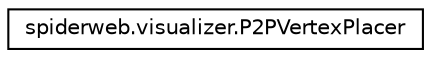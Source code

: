 digraph G
{
  edge [fontname="Helvetica",fontsize="10",labelfontname="Helvetica",labelfontsize="10"];
  node [fontname="Helvetica",fontsize="10",shape=record];
  rankdir=LR;
  Node1 [label="spiderweb.visualizer.P2PVertexPlacer",height=0.2,width=0.4,color="black", fillcolor="white", style="filled",URL="$classspiderweb_1_1visualizer_1_1_p2_p_vertex_placer.html"];
}
